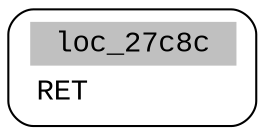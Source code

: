 digraph asm_graph {
1941 [
shape="Mrecord" fontname="Courier New"label =<<table border="0" cellborder="0" cellpadding="3"><tr><td align="center" colspan="2" bgcolor="grey">loc_27c8c</td></tr><tr><td align="left">RET        </td></tr></table>> ];
}